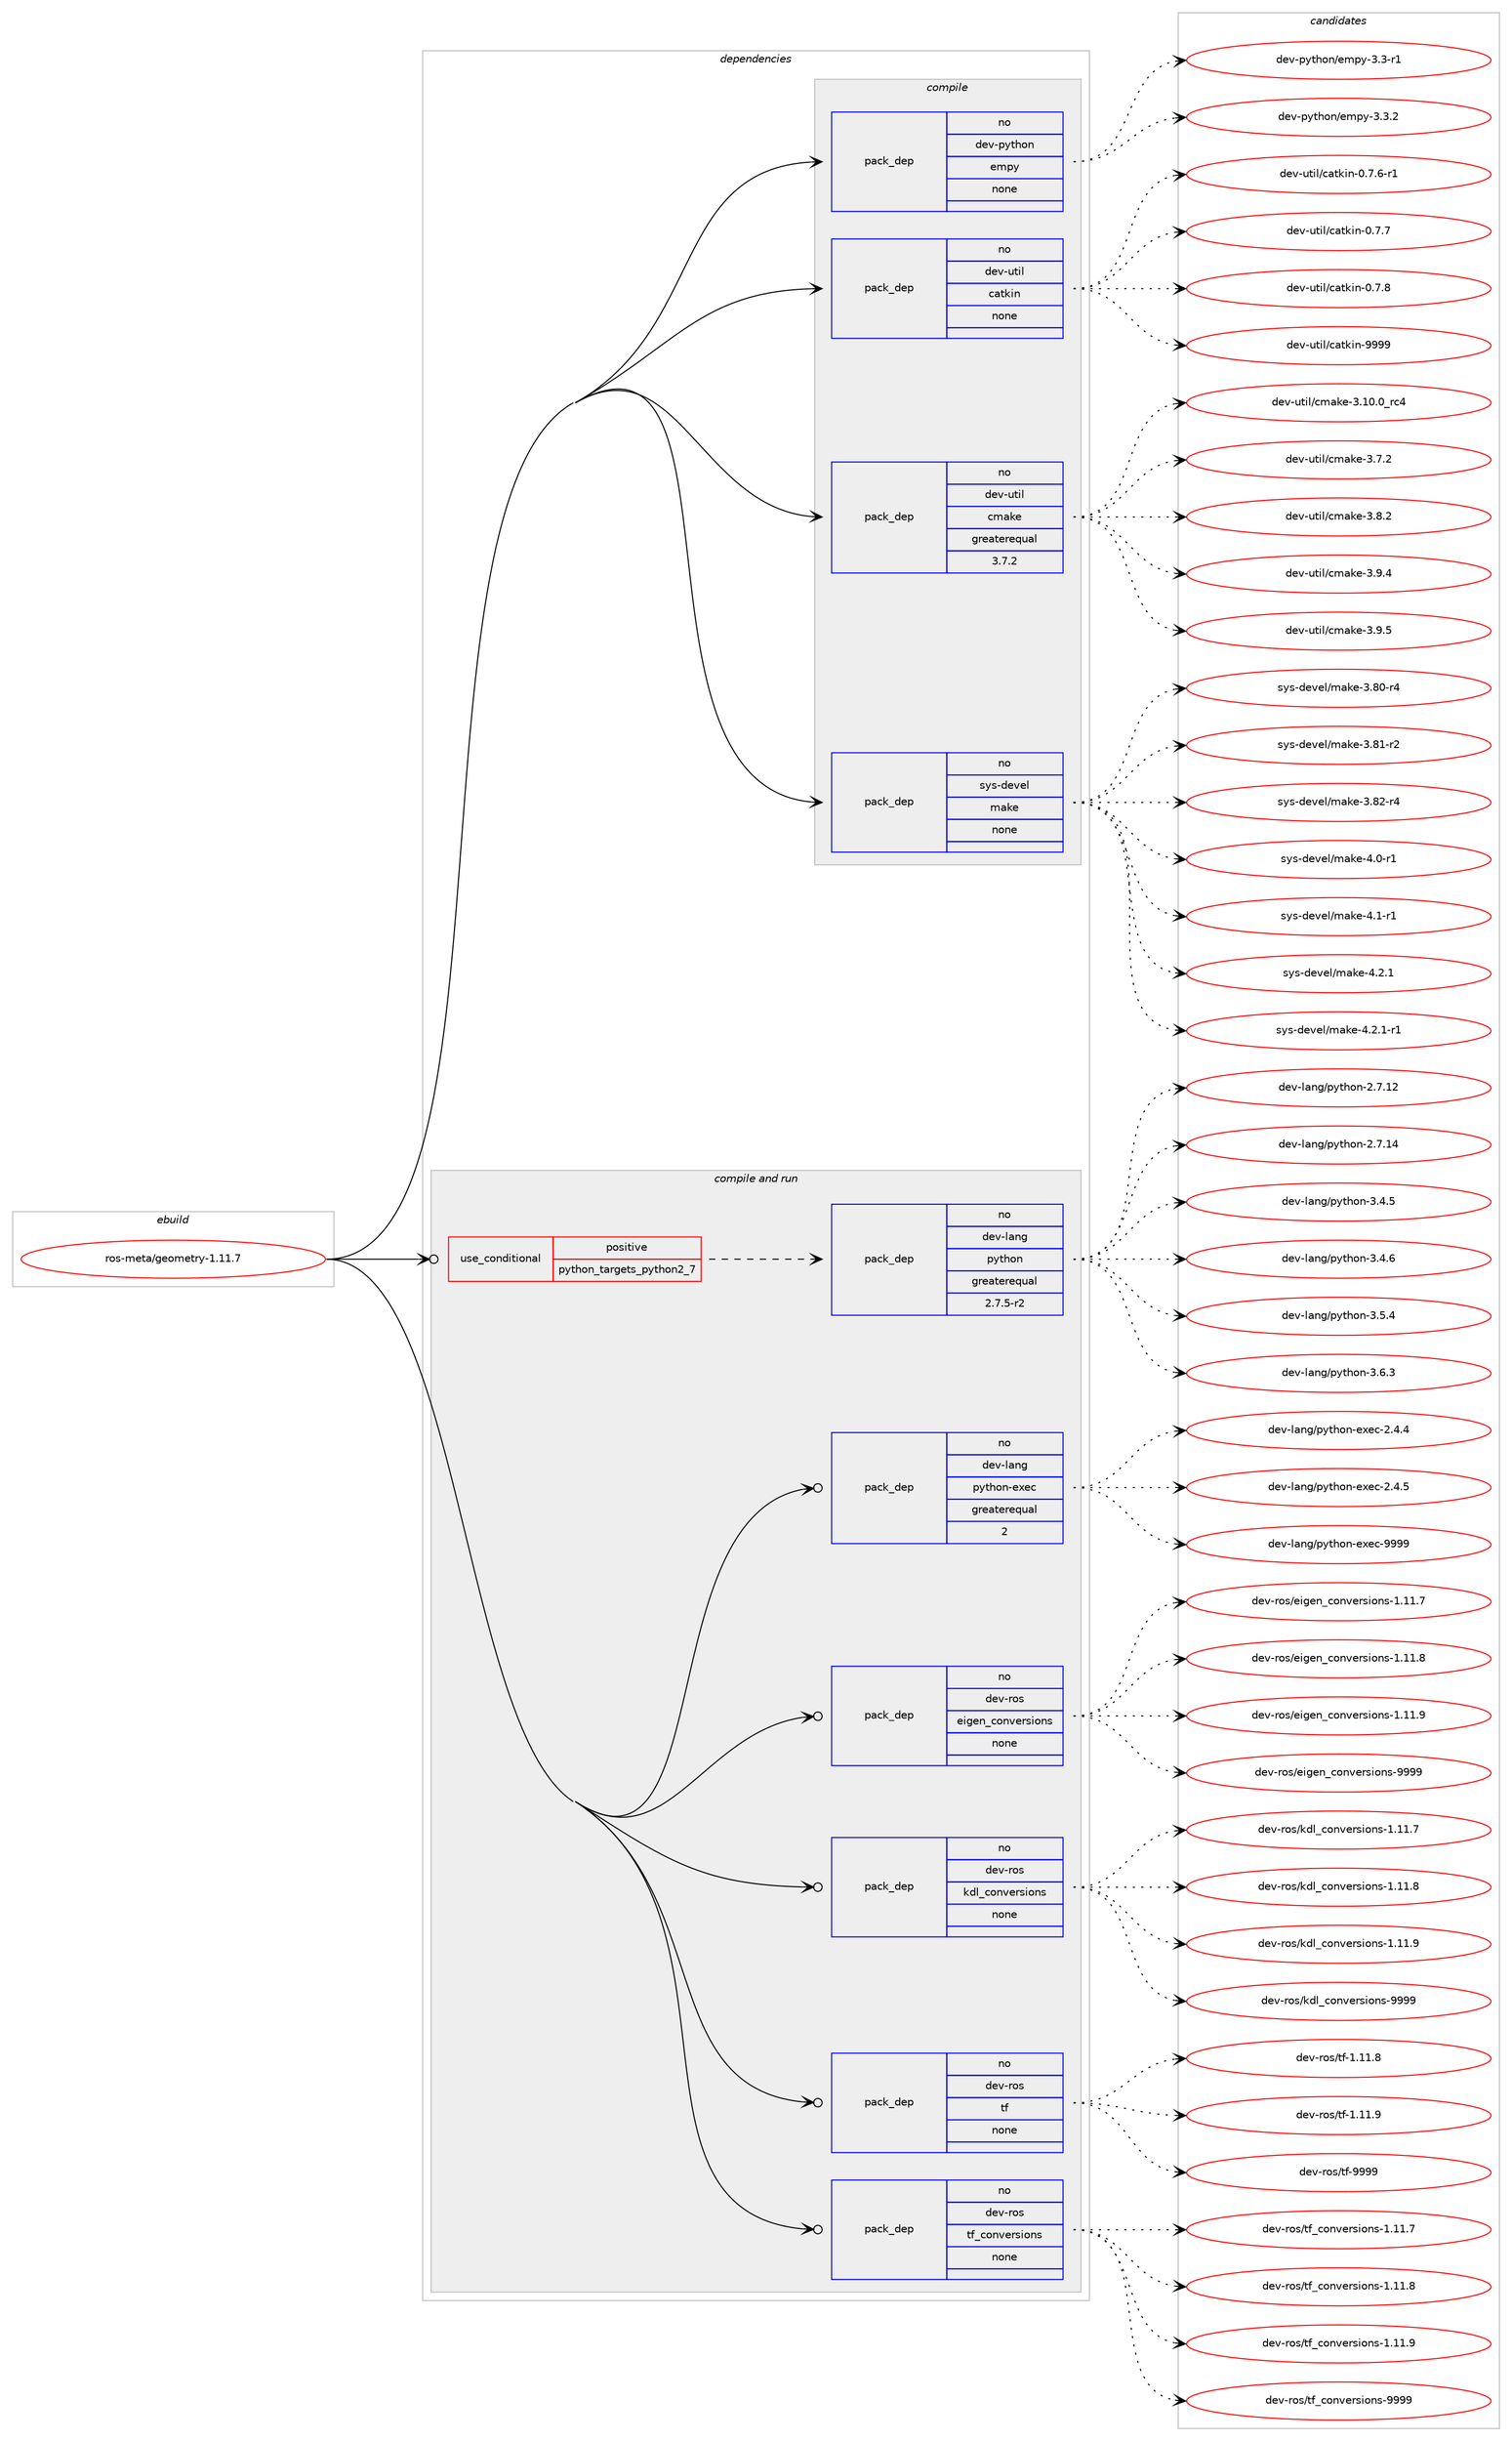 digraph prolog {

# *************
# Graph options
# *************

newrank=true;
concentrate=true;
compound=true;
graph [rankdir=LR,fontname=Helvetica,fontsize=10,ranksep=1.5];#, ranksep=2.5, nodesep=0.2];
edge  [arrowhead=vee];
node  [fontname=Helvetica,fontsize=10];

# **********
# The ebuild
# **********

subgraph cluster_leftcol {
color=gray;
rank=same;
label=<<i>ebuild</i>>;
id [label="ros-meta/geometry-1.11.7", color=red, width=4, href="../ros-meta/geometry-1.11.7.svg"];
}

# ****************
# The dependencies
# ****************

subgraph cluster_midcol {
color=gray;
label=<<i>dependencies</i>>;
subgraph cluster_compile {
fillcolor="#eeeeee";
style=filled;
label=<<i>compile</i>>;
subgraph pack324743 {
dependency441358 [label=<<TABLE BORDER="0" CELLBORDER="1" CELLSPACING="0" CELLPADDING="4" WIDTH="220"><TR><TD ROWSPAN="6" CELLPADDING="30">pack_dep</TD></TR><TR><TD WIDTH="110">no</TD></TR><TR><TD>dev-python</TD></TR><TR><TD>empy</TD></TR><TR><TD>none</TD></TR><TR><TD></TD></TR></TABLE>>, shape=none, color=blue];
}
id:e -> dependency441358:w [weight=20,style="solid",arrowhead="vee"];
subgraph pack324744 {
dependency441359 [label=<<TABLE BORDER="0" CELLBORDER="1" CELLSPACING="0" CELLPADDING="4" WIDTH="220"><TR><TD ROWSPAN="6" CELLPADDING="30">pack_dep</TD></TR><TR><TD WIDTH="110">no</TD></TR><TR><TD>dev-util</TD></TR><TR><TD>catkin</TD></TR><TR><TD>none</TD></TR><TR><TD></TD></TR></TABLE>>, shape=none, color=blue];
}
id:e -> dependency441359:w [weight=20,style="solid",arrowhead="vee"];
subgraph pack324745 {
dependency441360 [label=<<TABLE BORDER="0" CELLBORDER="1" CELLSPACING="0" CELLPADDING="4" WIDTH="220"><TR><TD ROWSPAN="6" CELLPADDING="30">pack_dep</TD></TR><TR><TD WIDTH="110">no</TD></TR><TR><TD>dev-util</TD></TR><TR><TD>cmake</TD></TR><TR><TD>greaterequal</TD></TR><TR><TD>3.7.2</TD></TR></TABLE>>, shape=none, color=blue];
}
id:e -> dependency441360:w [weight=20,style="solid",arrowhead="vee"];
subgraph pack324746 {
dependency441361 [label=<<TABLE BORDER="0" CELLBORDER="1" CELLSPACING="0" CELLPADDING="4" WIDTH="220"><TR><TD ROWSPAN="6" CELLPADDING="30">pack_dep</TD></TR><TR><TD WIDTH="110">no</TD></TR><TR><TD>sys-devel</TD></TR><TR><TD>make</TD></TR><TR><TD>none</TD></TR><TR><TD></TD></TR></TABLE>>, shape=none, color=blue];
}
id:e -> dependency441361:w [weight=20,style="solid",arrowhead="vee"];
}
subgraph cluster_compileandrun {
fillcolor="#eeeeee";
style=filled;
label=<<i>compile and run</i>>;
subgraph cond108966 {
dependency441362 [label=<<TABLE BORDER="0" CELLBORDER="1" CELLSPACING="0" CELLPADDING="4"><TR><TD ROWSPAN="3" CELLPADDING="10">use_conditional</TD></TR><TR><TD>positive</TD></TR><TR><TD>python_targets_python2_7</TD></TR></TABLE>>, shape=none, color=red];
subgraph pack324747 {
dependency441363 [label=<<TABLE BORDER="0" CELLBORDER="1" CELLSPACING="0" CELLPADDING="4" WIDTH="220"><TR><TD ROWSPAN="6" CELLPADDING="30">pack_dep</TD></TR><TR><TD WIDTH="110">no</TD></TR><TR><TD>dev-lang</TD></TR><TR><TD>python</TD></TR><TR><TD>greaterequal</TD></TR><TR><TD>2.7.5-r2</TD></TR></TABLE>>, shape=none, color=blue];
}
dependency441362:e -> dependency441363:w [weight=20,style="dashed",arrowhead="vee"];
}
id:e -> dependency441362:w [weight=20,style="solid",arrowhead="odotvee"];
subgraph pack324748 {
dependency441364 [label=<<TABLE BORDER="0" CELLBORDER="1" CELLSPACING="0" CELLPADDING="4" WIDTH="220"><TR><TD ROWSPAN="6" CELLPADDING="30">pack_dep</TD></TR><TR><TD WIDTH="110">no</TD></TR><TR><TD>dev-lang</TD></TR><TR><TD>python-exec</TD></TR><TR><TD>greaterequal</TD></TR><TR><TD>2</TD></TR></TABLE>>, shape=none, color=blue];
}
id:e -> dependency441364:w [weight=20,style="solid",arrowhead="odotvee"];
subgraph pack324749 {
dependency441365 [label=<<TABLE BORDER="0" CELLBORDER="1" CELLSPACING="0" CELLPADDING="4" WIDTH="220"><TR><TD ROWSPAN="6" CELLPADDING="30">pack_dep</TD></TR><TR><TD WIDTH="110">no</TD></TR><TR><TD>dev-ros</TD></TR><TR><TD>eigen_conversions</TD></TR><TR><TD>none</TD></TR><TR><TD></TD></TR></TABLE>>, shape=none, color=blue];
}
id:e -> dependency441365:w [weight=20,style="solid",arrowhead="odotvee"];
subgraph pack324750 {
dependency441366 [label=<<TABLE BORDER="0" CELLBORDER="1" CELLSPACING="0" CELLPADDING="4" WIDTH="220"><TR><TD ROWSPAN="6" CELLPADDING="30">pack_dep</TD></TR><TR><TD WIDTH="110">no</TD></TR><TR><TD>dev-ros</TD></TR><TR><TD>kdl_conversions</TD></TR><TR><TD>none</TD></TR><TR><TD></TD></TR></TABLE>>, shape=none, color=blue];
}
id:e -> dependency441366:w [weight=20,style="solid",arrowhead="odotvee"];
subgraph pack324751 {
dependency441367 [label=<<TABLE BORDER="0" CELLBORDER="1" CELLSPACING="0" CELLPADDING="4" WIDTH="220"><TR><TD ROWSPAN="6" CELLPADDING="30">pack_dep</TD></TR><TR><TD WIDTH="110">no</TD></TR><TR><TD>dev-ros</TD></TR><TR><TD>tf</TD></TR><TR><TD>none</TD></TR><TR><TD></TD></TR></TABLE>>, shape=none, color=blue];
}
id:e -> dependency441367:w [weight=20,style="solid",arrowhead="odotvee"];
subgraph pack324752 {
dependency441368 [label=<<TABLE BORDER="0" CELLBORDER="1" CELLSPACING="0" CELLPADDING="4" WIDTH="220"><TR><TD ROWSPAN="6" CELLPADDING="30">pack_dep</TD></TR><TR><TD WIDTH="110">no</TD></TR><TR><TD>dev-ros</TD></TR><TR><TD>tf_conversions</TD></TR><TR><TD>none</TD></TR><TR><TD></TD></TR></TABLE>>, shape=none, color=blue];
}
id:e -> dependency441368:w [weight=20,style="solid",arrowhead="odotvee"];
}
subgraph cluster_run {
fillcolor="#eeeeee";
style=filled;
label=<<i>run</i>>;
}
}

# **************
# The candidates
# **************

subgraph cluster_choices {
rank=same;
color=gray;
label=<<i>candidates</i>>;

subgraph choice324743 {
color=black;
nodesep=1;
choice1001011184511212111610411111047101109112121455146514511449 [label="dev-python/empy-3.3-r1", color=red, width=4,href="../dev-python/empy-3.3-r1.svg"];
choice1001011184511212111610411111047101109112121455146514650 [label="dev-python/empy-3.3.2", color=red, width=4,href="../dev-python/empy-3.3.2.svg"];
dependency441358:e -> choice1001011184511212111610411111047101109112121455146514511449:w [style=dotted,weight="100"];
dependency441358:e -> choice1001011184511212111610411111047101109112121455146514650:w [style=dotted,weight="100"];
}
subgraph choice324744 {
color=black;
nodesep=1;
choice100101118451171161051084799971161071051104548465546544511449 [label="dev-util/catkin-0.7.6-r1", color=red, width=4,href="../dev-util/catkin-0.7.6-r1.svg"];
choice10010111845117116105108479997116107105110454846554655 [label="dev-util/catkin-0.7.7", color=red, width=4,href="../dev-util/catkin-0.7.7.svg"];
choice10010111845117116105108479997116107105110454846554656 [label="dev-util/catkin-0.7.8", color=red, width=4,href="../dev-util/catkin-0.7.8.svg"];
choice100101118451171161051084799971161071051104557575757 [label="dev-util/catkin-9999", color=red, width=4,href="../dev-util/catkin-9999.svg"];
dependency441359:e -> choice100101118451171161051084799971161071051104548465546544511449:w [style=dotted,weight="100"];
dependency441359:e -> choice10010111845117116105108479997116107105110454846554655:w [style=dotted,weight="100"];
dependency441359:e -> choice10010111845117116105108479997116107105110454846554656:w [style=dotted,weight="100"];
dependency441359:e -> choice100101118451171161051084799971161071051104557575757:w [style=dotted,weight="100"];
}
subgraph choice324745 {
color=black;
nodesep=1;
choice1001011184511711610510847991099710710145514649484648951149952 [label="dev-util/cmake-3.10.0_rc4", color=red, width=4,href="../dev-util/cmake-3.10.0_rc4.svg"];
choice10010111845117116105108479910997107101455146554650 [label="dev-util/cmake-3.7.2", color=red, width=4,href="../dev-util/cmake-3.7.2.svg"];
choice10010111845117116105108479910997107101455146564650 [label="dev-util/cmake-3.8.2", color=red, width=4,href="../dev-util/cmake-3.8.2.svg"];
choice10010111845117116105108479910997107101455146574652 [label="dev-util/cmake-3.9.4", color=red, width=4,href="../dev-util/cmake-3.9.4.svg"];
choice10010111845117116105108479910997107101455146574653 [label="dev-util/cmake-3.9.5", color=red, width=4,href="../dev-util/cmake-3.9.5.svg"];
dependency441360:e -> choice1001011184511711610510847991099710710145514649484648951149952:w [style=dotted,weight="100"];
dependency441360:e -> choice10010111845117116105108479910997107101455146554650:w [style=dotted,weight="100"];
dependency441360:e -> choice10010111845117116105108479910997107101455146564650:w [style=dotted,weight="100"];
dependency441360:e -> choice10010111845117116105108479910997107101455146574652:w [style=dotted,weight="100"];
dependency441360:e -> choice10010111845117116105108479910997107101455146574653:w [style=dotted,weight="100"];
}
subgraph choice324746 {
color=black;
nodesep=1;
choice11512111545100101118101108471099710710145514656484511452 [label="sys-devel/make-3.80-r4", color=red, width=4,href="../sys-devel/make-3.80-r4.svg"];
choice11512111545100101118101108471099710710145514656494511450 [label="sys-devel/make-3.81-r2", color=red, width=4,href="../sys-devel/make-3.81-r2.svg"];
choice11512111545100101118101108471099710710145514656504511452 [label="sys-devel/make-3.82-r4", color=red, width=4,href="../sys-devel/make-3.82-r4.svg"];
choice115121115451001011181011084710997107101455246484511449 [label="sys-devel/make-4.0-r1", color=red, width=4,href="../sys-devel/make-4.0-r1.svg"];
choice115121115451001011181011084710997107101455246494511449 [label="sys-devel/make-4.1-r1", color=red, width=4,href="../sys-devel/make-4.1-r1.svg"];
choice115121115451001011181011084710997107101455246504649 [label="sys-devel/make-4.2.1", color=red, width=4,href="../sys-devel/make-4.2.1.svg"];
choice1151211154510010111810110847109971071014552465046494511449 [label="sys-devel/make-4.2.1-r1", color=red, width=4,href="../sys-devel/make-4.2.1-r1.svg"];
dependency441361:e -> choice11512111545100101118101108471099710710145514656484511452:w [style=dotted,weight="100"];
dependency441361:e -> choice11512111545100101118101108471099710710145514656494511450:w [style=dotted,weight="100"];
dependency441361:e -> choice11512111545100101118101108471099710710145514656504511452:w [style=dotted,weight="100"];
dependency441361:e -> choice115121115451001011181011084710997107101455246484511449:w [style=dotted,weight="100"];
dependency441361:e -> choice115121115451001011181011084710997107101455246494511449:w [style=dotted,weight="100"];
dependency441361:e -> choice115121115451001011181011084710997107101455246504649:w [style=dotted,weight="100"];
dependency441361:e -> choice1151211154510010111810110847109971071014552465046494511449:w [style=dotted,weight="100"];
}
subgraph choice324747 {
color=black;
nodesep=1;
choice10010111845108971101034711212111610411111045504655464950 [label="dev-lang/python-2.7.12", color=red, width=4,href="../dev-lang/python-2.7.12.svg"];
choice10010111845108971101034711212111610411111045504655464952 [label="dev-lang/python-2.7.14", color=red, width=4,href="../dev-lang/python-2.7.14.svg"];
choice100101118451089711010347112121116104111110455146524653 [label="dev-lang/python-3.4.5", color=red, width=4,href="../dev-lang/python-3.4.5.svg"];
choice100101118451089711010347112121116104111110455146524654 [label="dev-lang/python-3.4.6", color=red, width=4,href="../dev-lang/python-3.4.6.svg"];
choice100101118451089711010347112121116104111110455146534652 [label="dev-lang/python-3.5.4", color=red, width=4,href="../dev-lang/python-3.5.4.svg"];
choice100101118451089711010347112121116104111110455146544651 [label="dev-lang/python-3.6.3", color=red, width=4,href="../dev-lang/python-3.6.3.svg"];
dependency441363:e -> choice10010111845108971101034711212111610411111045504655464950:w [style=dotted,weight="100"];
dependency441363:e -> choice10010111845108971101034711212111610411111045504655464952:w [style=dotted,weight="100"];
dependency441363:e -> choice100101118451089711010347112121116104111110455146524653:w [style=dotted,weight="100"];
dependency441363:e -> choice100101118451089711010347112121116104111110455146524654:w [style=dotted,weight="100"];
dependency441363:e -> choice100101118451089711010347112121116104111110455146534652:w [style=dotted,weight="100"];
dependency441363:e -> choice100101118451089711010347112121116104111110455146544651:w [style=dotted,weight="100"];
}
subgraph choice324748 {
color=black;
nodesep=1;
choice1001011184510897110103471121211161041111104510112010199455046524652 [label="dev-lang/python-exec-2.4.4", color=red, width=4,href="../dev-lang/python-exec-2.4.4.svg"];
choice1001011184510897110103471121211161041111104510112010199455046524653 [label="dev-lang/python-exec-2.4.5", color=red, width=4,href="../dev-lang/python-exec-2.4.5.svg"];
choice10010111845108971101034711212111610411111045101120101994557575757 [label="dev-lang/python-exec-9999", color=red, width=4,href="../dev-lang/python-exec-9999.svg"];
dependency441364:e -> choice1001011184510897110103471121211161041111104510112010199455046524652:w [style=dotted,weight="100"];
dependency441364:e -> choice1001011184510897110103471121211161041111104510112010199455046524653:w [style=dotted,weight="100"];
dependency441364:e -> choice10010111845108971101034711212111610411111045101120101994557575757:w [style=dotted,weight="100"];
}
subgraph choice324749 {
color=black;
nodesep=1;
choice1001011184511411111547101105103101110959911111011810111411510511111011545494649494655 [label="dev-ros/eigen_conversions-1.11.7", color=red, width=4,href="../dev-ros/eigen_conversions-1.11.7.svg"];
choice1001011184511411111547101105103101110959911111011810111411510511111011545494649494656 [label="dev-ros/eigen_conversions-1.11.8", color=red, width=4,href="../dev-ros/eigen_conversions-1.11.8.svg"];
choice1001011184511411111547101105103101110959911111011810111411510511111011545494649494657 [label="dev-ros/eigen_conversions-1.11.9", color=red, width=4,href="../dev-ros/eigen_conversions-1.11.9.svg"];
choice100101118451141111154710110510310111095991111101181011141151051111101154557575757 [label="dev-ros/eigen_conversions-9999", color=red, width=4,href="../dev-ros/eigen_conversions-9999.svg"];
dependency441365:e -> choice1001011184511411111547101105103101110959911111011810111411510511111011545494649494655:w [style=dotted,weight="100"];
dependency441365:e -> choice1001011184511411111547101105103101110959911111011810111411510511111011545494649494656:w [style=dotted,weight="100"];
dependency441365:e -> choice1001011184511411111547101105103101110959911111011810111411510511111011545494649494657:w [style=dotted,weight="100"];
dependency441365:e -> choice100101118451141111154710110510310111095991111101181011141151051111101154557575757:w [style=dotted,weight="100"];
}
subgraph choice324750 {
color=black;
nodesep=1;
choice1001011184511411111547107100108959911111011810111411510511111011545494649494655 [label="dev-ros/kdl_conversions-1.11.7", color=red, width=4,href="../dev-ros/kdl_conversions-1.11.7.svg"];
choice1001011184511411111547107100108959911111011810111411510511111011545494649494656 [label="dev-ros/kdl_conversions-1.11.8", color=red, width=4,href="../dev-ros/kdl_conversions-1.11.8.svg"];
choice1001011184511411111547107100108959911111011810111411510511111011545494649494657 [label="dev-ros/kdl_conversions-1.11.9", color=red, width=4,href="../dev-ros/kdl_conversions-1.11.9.svg"];
choice100101118451141111154710710010895991111101181011141151051111101154557575757 [label="dev-ros/kdl_conversions-9999", color=red, width=4,href="../dev-ros/kdl_conversions-9999.svg"];
dependency441366:e -> choice1001011184511411111547107100108959911111011810111411510511111011545494649494655:w [style=dotted,weight="100"];
dependency441366:e -> choice1001011184511411111547107100108959911111011810111411510511111011545494649494656:w [style=dotted,weight="100"];
dependency441366:e -> choice1001011184511411111547107100108959911111011810111411510511111011545494649494657:w [style=dotted,weight="100"];
dependency441366:e -> choice100101118451141111154710710010895991111101181011141151051111101154557575757:w [style=dotted,weight="100"];
}
subgraph choice324751 {
color=black;
nodesep=1;
choice100101118451141111154711610245494649494656 [label="dev-ros/tf-1.11.8", color=red, width=4,href="../dev-ros/tf-1.11.8.svg"];
choice100101118451141111154711610245494649494657 [label="dev-ros/tf-1.11.9", color=red, width=4,href="../dev-ros/tf-1.11.9.svg"];
choice10010111845114111115471161024557575757 [label="dev-ros/tf-9999", color=red, width=4,href="../dev-ros/tf-9999.svg"];
dependency441367:e -> choice100101118451141111154711610245494649494656:w [style=dotted,weight="100"];
dependency441367:e -> choice100101118451141111154711610245494649494657:w [style=dotted,weight="100"];
dependency441367:e -> choice10010111845114111115471161024557575757:w [style=dotted,weight="100"];
}
subgraph choice324752 {
color=black;
nodesep=1;
choice1001011184511411111547116102959911111011810111411510511111011545494649494655 [label="dev-ros/tf_conversions-1.11.7", color=red, width=4,href="../dev-ros/tf_conversions-1.11.7.svg"];
choice1001011184511411111547116102959911111011810111411510511111011545494649494656 [label="dev-ros/tf_conversions-1.11.8", color=red, width=4,href="../dev-ros/tf_conversions-1.11.8.svg"];
choice1001011184511411111547116102959911111011810111411510511111011545494649494657 [label="dev-ros/tf_conversions-1.11.9", color=red, width=4,href="../dev-ros/tf_conversions-1.11.9.svg"];
choice100101118451141111154711610295991111101181011141151051111101154557575757 [label="dev-ros/tf_conversions-9999", color=red, width=4,href="../dev-ros/tf_conversions-9999.svg"];
dependency441368:e -> choice1001011184511411111547116102959911111011810111411510511111011545494649494655:w [style=dotted,weight="100"];
dependency441368:e -> choice1001011184511411111547116102959911111011810111411510511111011545494649494656:w [style=dotted,weight="100"];
dependency441368:e -> choice1001011184511411111547116102959911111011810111411510511111011545494649494657:w [style=dotted,weight="100"];
dependency441368:e -> choice100101118451141111154711610295991111101181011141151051111101154557575757:w [style=dotted,weight="100"];
}
}

}
